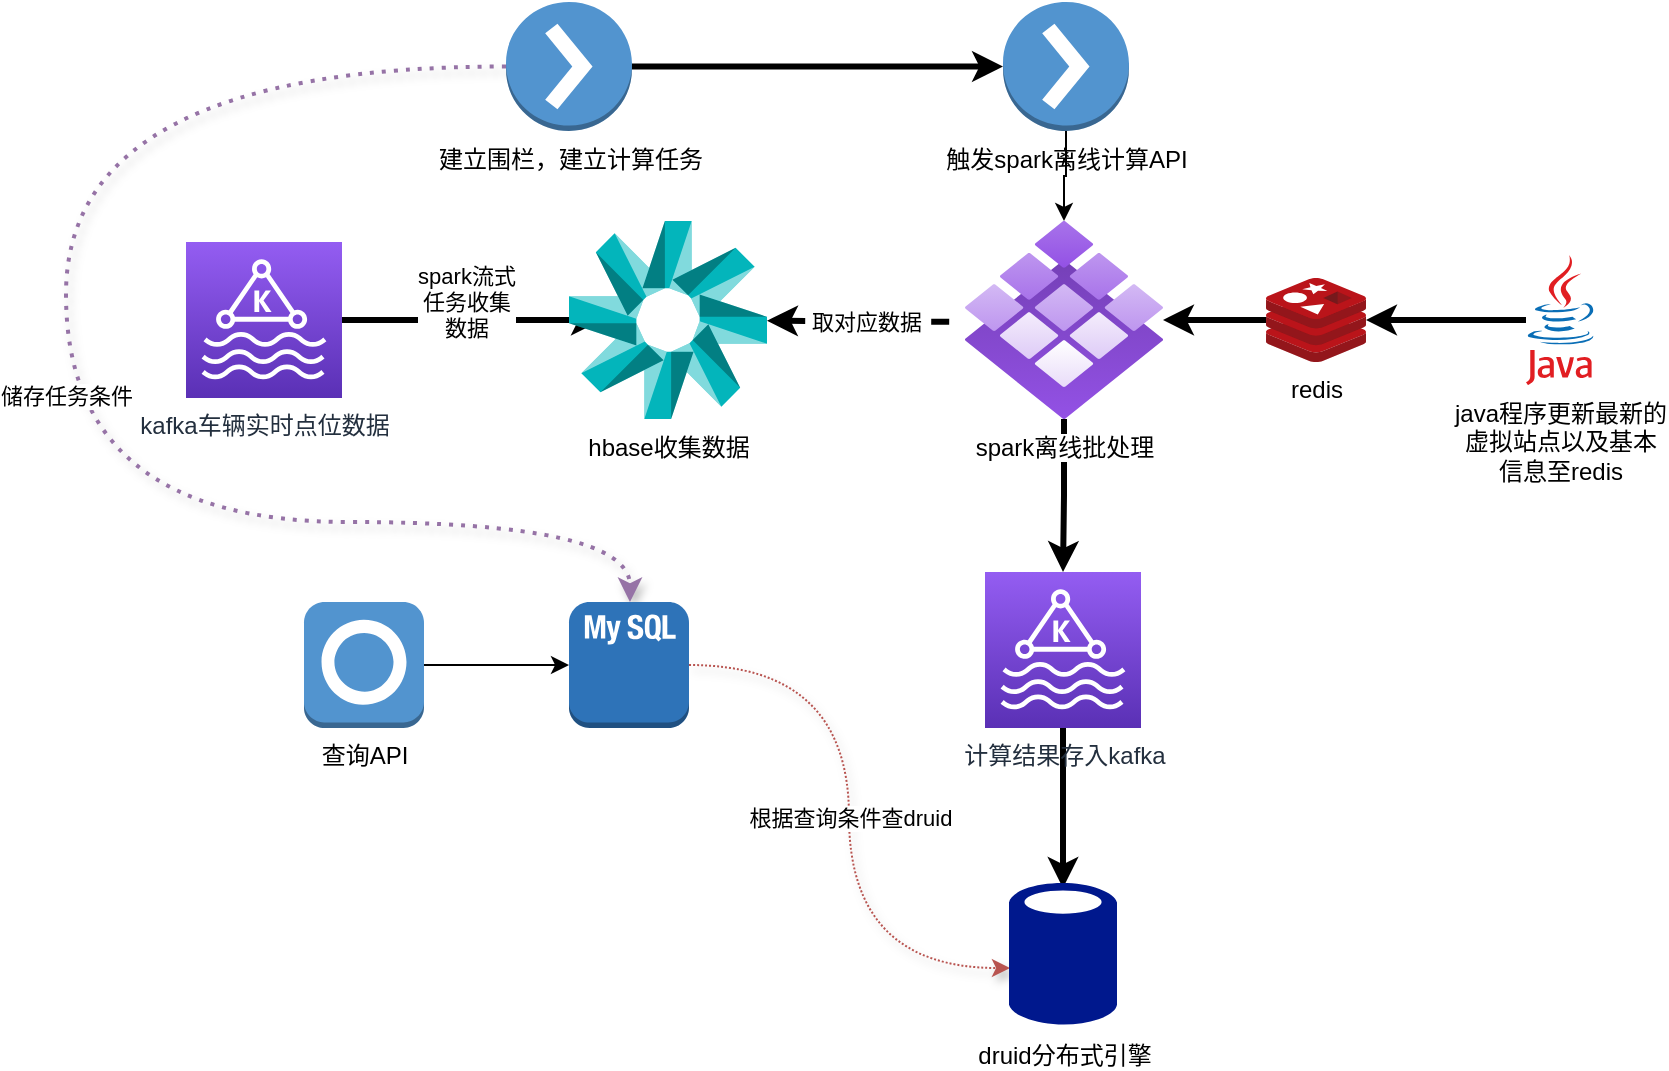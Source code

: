 <mxfile version="12.3.9" type="github" pages="1">
  <diagram id="3MlMxl3qNNY0wit7sOz0" name="Page-1">
    <mxGraphModel dx="1872" dy="451" grid="1" gridSize="10" guides="1" tooltips="1" connect="1" arrows="1" fold="1" page="1" pageScale="1" pageWidth="1100" pageHeight="850" background="#ffffff" math="0" shadow="0">
      <root>
        <mxCell id="0"/>
        <mxCell id="1" parent="0"/>
        <mxCell id="R1QpnQbajIk_0BlADnRP-3" value="spark流式&lt;br&gt;任务收集&lt;br&gt;数据" style="edgeStyle=orthogonalEdgeStyle;rounded=0;orthogonalLoop=1;jettySize=auto;html=1;strokeWidth=3;" parent="1" source="R1QpnQbajIk_0BlADnRP-1" edge="1">
          <mxGeometry x="-0.046" y="9" relative="1" as="geometry">
            <mxPoint x="248" y="199" as="targetPoint"/>
            <mxPoint as="offset"/>
          </mxGeometry>
        </mxCell>
        <mxCell id="R1QpnQbajIk_0BlADnRP-1" value="kafka车辆实时点位数据" style="outlineConnect=0;fontColor=#232F3E;gradientColor=#945DF2;gradientDirection=north;fillColor=#5A30B5;strokeColor=#ffffff;dashed=0;verticalLabelPosition=bottom;verticalAlign=top;align=center;html=1;fontSize=12;fontStyle=0;aspect=fixed;shape=mxgraph.aws4.resourceIcon;resIcon=mxgraph.aws4.managed_streaming_for_kafka;" parent="1" vertex="1">
          <mxGeometry x="40" y="160" width="78" height="78" as="geometry"/>
        </mxCell>
        <mxCell id="R1QpnQbajIk_0BlADnRP-4" value="hbase收集数据" style="outlineConnect=0;dashed=0;verticalLabelPosition=bottom;verticalAlign=top;align=center;html=1;shape=mxgraph.aws3.chime;fillColor=#03B5BB;gradientColor=none;" parent="1" vertex="1">
          <mxGeometry x="231.5" y="149.5" width="99" height="99" as="geometry"/>
        </mxCell>
        <mxCell id="UVvnN9APpjg6Qt11xBq3-2" value="" style="edgeStyle=orthogonalEdgeStyle;rounded=0;orthogonalLoop=1;jettySize=auto;html=1;strokeWidth=3;" edge="1" parent="1" source="R1QpnQbajIk_0BlADnRP-5" target="UVvnN9APpjg6Qt11xBq3-1">
          <mxGeometry relative="1" as="geometry"/>
        </mxCell>
        <mxCell id="R1QpnQbajIk_0BlADnRP-5" value="spark离线批处理" style="aspect=fixed;html=1;points=[];align=center;image;fontSize=12;image=img/lib/mscae/DC_OS.svg;dashed=0;fontFamily=Helvetica;fontColor=#000000;strokeColor=#000000;fillColor=#03B5BB;" parent="1" vertex="1">
          <mxGeometry x="429.5" y="149.5" width="99" height="99" as="geometry"/>
        </mxCell>
        <mxCell id="R1QpnQbajIk_0BlADnRP-9" value="" style="edgeStyle=orthogonalEdgeStyle;rounded=0;orthogonalLoop=1;jettySize=auto;html=1;strokeWidth=3;" parent="1" source="R1QpnQbajIk_0BlADnRP-7" target="R1QpnQbajIk_0BlADnRP-8" edge="1">
          <mxGeometry relative="1" as="geometry"/>
        </mxCell>
        <mxCell id="UVvnN9APpjg6Qt11xBq3-10" value="储存任务条件" style="edgeStyle=orthogonalEdgeStyle;curved=1;orthogonalLoop=1;jettySize=auto;html=1;shadow=1;dashed=1;dashPattern=1 2;startArrow=none;startFill=0;strokeWidth=2;fillColor=#e1d5e7;strokeColor=#9673a6;" edge="1" parent="1" source="R1QpnQbajIk_0BlADnRP-7" target="R1QpnQbajIk_0BlADnRP-15">
          <mxGeometry relative="1" as="geometry">
            <mxPoint x="232" y="300" as="targetPoint"/>
            <Array as="points">
              <mxPoint x="-20" y="72"/>
              <mxPoint x="-20" y="300"/>
              <mxPoint x="262" y="300"/>
            </Array>
          </mxGeometry>
        </mxCell>
        <mxCell id="R1QpnQbajIk_0BlADnRP-7" value="建立围栏，建立计算任务" style="outlineConnect=0;dashed=0;verticalLabelPosition=bottom;verticalAlign=top;align=center;html=1;shape=mxgraph.aws3.action;fillColor=#5294CF;gradientColor=none;" parent="1" vertex="1">
          <mxGeometry x="200" y="40" width="63" height="64.5" as="geometry"/>
        </mxCell>
        <mxCell id="R1QpnQbajIk_0BlADnRP-12" value="" style="edgeStyle=orthogonalEdgeStyle;rounded=0;orthogonalLoop=1;jettySize=auto;html=1;" parent="1" source="R1QpnQbajIk_0BlADnRP-8" target="R1QpnQbajIk_0BlADnRP-5" edge="1">
          <mxGeometry relative="1" as="geometry"/>
        </mxCell>
        <mxCell id="R1QpnQbajIk_0BlADnRP-8" value="触发spark离线计算API" style="outlineConnect=0;dashed=0;verticalLabelPosition=bottom;verticalAlign=top;align=center;html=1;shape=mxgraph.aws3.action;fillColor=#5294CF;gradientColor=none;" parent="1" vertex="1">
          <mxGeometry x="448.5" y="40" width="63" height="64.5" as="geometry"/>
        </mxCell>
        <mxCell id="R1QpnQbajIk_0BlADnRP-17" value="根据查询条件查druid" style="edgeStyle=orthogonalEdgeStyle;orthogonalLoop=1;jettySize=auto;html=1;curved=1;entryX=0.009;entryY=0.596;entryDx=0;entryDy=0;entryPerimeter=0;shadow=1;fillColor=#f8cecc;strokeColor=#b85450;dashed=1;dashPattern=1 1;" parent="1" source="R1QpnQbajIk_0BlADnRP-15" edge="1" target="UVvnN9APpjg6Qt11xBq3-3">
          <mxGeometry relative="1" as="geometry">
            <mxPoint x="390" y="560" as="targetPoint"/>
          </mxGeometry>
        </mxCell>
        <mxCell id="R1QpnQbajIk_0BlADnRP-15" value="" style="outlineConnect=0;dashed=0;verticalLabelPosition=bottom;verticalAlign=top;align=center;html=1;shape=mxgraph.aws3.mysql_db_instance_2;fillColor=#2E73B8;gradientColor=none;" parent="1" vertex="1">
          <mxGeometry x="231.5" y="340" width="60" height="63" as="geometry"/>
        </mxCell>
        <mxCell id="UVvnN9APpjg6Qt11xBq3-6" value="" style="edgeStyle=orthogonalEdgeStyle;rounded=0;orthogonalLoop=1;jettySize=auto;html=1;" edge="1" parent="1" source="R1QpnQbajIk_0BlADnRP-19" target="R1QpnQbajIk_0BlADnRP-15">
          <mxGeometry relative="1" as="geometry"/>
        </mxCell>
        <mxCell id="R1QpnQbajIk_0BlADnRP-19" value="查询API" style="outlineConnect=0;dashed=0;verticalLabelPosition=bottom;verticalAlign=top;align=center;html=1;shape=mxgraph.aws3.alexa_skill;fillColor=#5294CF;gradientColor=none;" parent="1" vertex="1">
          <mxGeometry x="99" y="340" width="60" height="63" as="geometry"/>
        </mxCell>
        <mxCell id="R1QpnQbajIk_0BlADnRP-20" value="取对应数据" style="endArrow=none;dashed=1;html=1;entryX=0.01;entryY=0.51;entryDx=0;entryDy=0;entryPerimeter=0;strokeWidth=3;snapToPoint=0;startArrow=classic;startFill=1;" parent="1" source="R1QpnQbajIk_0BlADnRP-4" target="R1QpnQbajIk_0BlADnRP-5" edge="1">
          <mxGeometry width="50" height="50" relative="1" as="geometry">
            <mxPoint x="380" y="270" as="sourcePoint"/>
            <mxPoint x="420" y="180" as="targetPoint"/>
          </mxGeometry>
        </mxCell>
        <mxCell id="TWferaWc_OM14ilRQw7G-3" value="" style="edgeStyle=orthogonalEdgeStyle;rounded=0;orthogonalLoop=1;jettySize=auto;html=1;strokeWidth=3;" parent="1" source="TWferaWc_OM14ilRQw7G-1" target="TWferaWc_OM14ilRQw7G-2" edge="1">
          <mxGeometry relative="1" as="geometry"/>
        </mxCell>
        <mxCell id="TWferaWc_OM14ilRQw7G-1" value="java程序更新最新的&lt;br&gt;虚拟站点以及基本&lt;br&gt;信息至redis" style="dashed=0;outlineConnect=0;html=1;align=center;labelPosition=center;verticalLabelPosition=bottom;verticalAlign=top;shape=mxgraph.weblogos.java" parent="1" vertex="1">
          <mxGeometry x="710" y="166.5" width="34.4" height="65" as="geometry"/>
        </mxCell>
        <mxCell id="TWferaWc_OM14ilRQw7G-4" value="" style="edgeStyle=orthogonalEdgeStyle;rounded=0;orthogonalLoop=1;jettySize=auto;html=1;strokeWidth=3;" parent="1" source="TWferaWc_OM14ilRQw7G-2" target="R1QpnQbajIk_0BlADnRP-5" edge="1">
          <mxGeometry relative="1" as="geometry"/>
        </mxCell>
        <mxCell id="TWferaWc_OM14ilRQw7G-2" value="redis" style="aspect=fixed;html=1;points=[];align=center;image;fontSize=12;image=img/lib/mscae/Cache_Redis_Product.svg;" parent="1" vertex="1">
          <mxGeometry x="580" y="178" width="50" height="42" as="geometry"/>
        </mxCell>
        <mxCell id="UVvnN9APpjg6Qt11xBq3-5" value="" style="edgeStyle=orthogonalEdgeStyle;rounded=0;orthogonalLoop=1;jettySize=auto;html=1;strokeWidth=3;" edge="1" parent="1" source="UVvnN9APpjg6Qt11xBq3-1">
          <mxGeometry relative="1" as="geometry">
            <mxPoint x="478.5" y="483" as="targetPoint"/>
          </mxGeometry>
        </mxCell>
        <mxCell id="UVvnN9APpjg6Qt11xBq3-1" value="计算结果存入kafka" style="outlineConnect=0;fontColor=#232F3E;gradientColor=#945DF2;gradientDirection=north;fillColor=#5A30B5;strokeColor=#ffffff;dashed=0;verticalLabelPosition=bottom;verticalAlign=top;align=center;html=1;fontSize=12;fontStyle=0;aspect=fixed;shape=mxgraph.aws4.resourceIcon;resIcon=mxgraph.aws4.managed_streaming_for_kafka;" vertex="1" parent="1">
          <mxGeometry x="439.5" y="325" width="78" height="78" as="geometry"/>
        </mxCell>
        <mxCell id="UVvnN9APpjg6Qt11xBq3-3" value="druid分布式引擎" style="aspect=fixed;pointerEvents=1;shadow=0;dashed=0;html=1;strokeColor=none;labelPosition=center;verticalLabelPosition=bottom;verticalAlign=top;align=center;fillColor=#00188D;shape=mxgraph.mscae.enterprise.database_generic" vertex="1" parent="1">
          <mxGeometry x="451.5" y="479.5" width="54" height="73" as="geometry"/>
        </mxCell>
      </root>
    </mxGraphModel>
  </diagram>
</mxfile>
